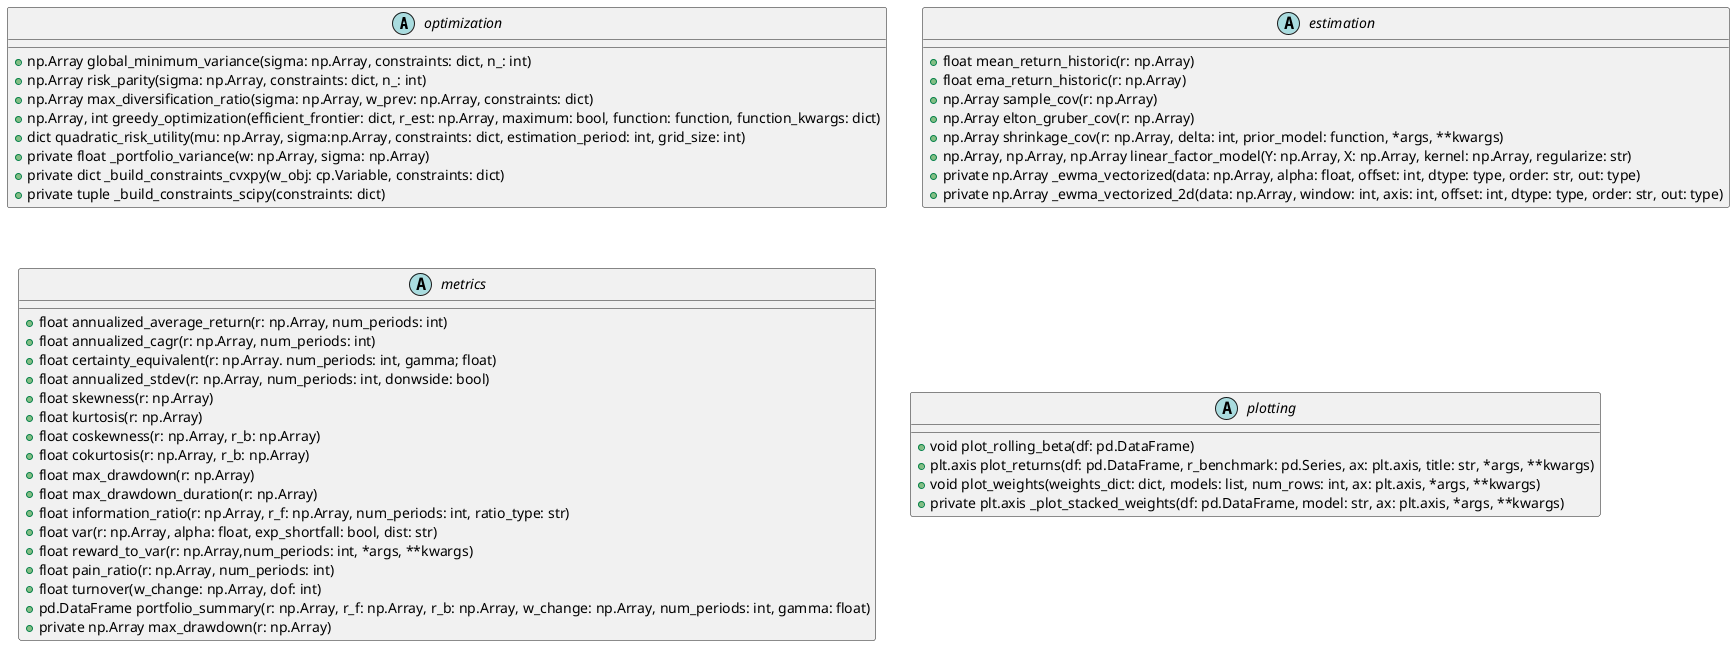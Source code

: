 @startuml

abstract class optimization {
    + np.Array global_minimum_variance(sigma: np.Array, constraints: dict, n_: int)
    + np.Array risk_parity(sigma: np.Array, constraints: dict, n_: int)
    + np.Array max_diversification_ratio(sigma: np.Array, w_prev: np.Array, constraints: dict)
    + np.Array, int greedy_optimization(efficient_frontier: dict, r_est: np.Array, maximum: bool, function: function, function_kwargs: dict)
    + dict quadratic_risk_utility(mu: np.Array, sigma:np.Array, constraints: dict, estimation_period: int, grid_size: int)
    + private float _portfolio_variance(w: np.Array, sigma: np.Array)
    + private dict _build_constraints_cvxpy(w_obj: cp.Variable, constraints: dict)
    + private tuple _build_constraints_scipy(constraints: dict)
}

abstract class estimation {
    + float mean_return_historic(r: np.Array)
    + float ema_return_historic(r: np.Array)
    + np.Array sample_cov(r: np.Array)
    + np.Array elton_gruber_cov(r: np.Array)
    + np.Array shrinkage_cov(r: np.Array, delta: int, prior_model: function, *args, **kwargs)
    + np.Array, np.Array, np.Array linear_factor_model(Y: np.Array, X: np.Array, kernel: np.Array, regularize: str)
    + private np.Array _ewma_vectorized(data: np.Array, alpha: float, offset: int, dtype: type, order: str, out: type)
    + private np.Array _ewma_vectorized_2d(data: np.Array, window: int, axis: int, offset: int, dtype: type, order: str, out: type)
}


abstract class metrics {
    + float annualized_average_return(r: np.Array, num_periods: int)
    + float annualized_cagr(r: np.Array, num_periods: int)
    + float certainty_equivalent(r: np.Array. num_periods: int, gamma; float)
    + float annualized_stdev(r: np.Array, num_periods: int, donwside: bool)
    + float skewness(r: np.Array)
    + float kurtosis(r: np.Array)
    + float coskewness(r: np.Array, r_b: np.Array)
    + float cokurtosis(r: np.Array, r_b: np.Array)
    + float max_drawdown(r: np.Array)
    + float max_drawdown_duration(r: np.Array)
    + float information_ratio(r: np.Array, r_f: np.Array, num_periods: int, ratio_type: str)
    + float var(r: np.Array, alpha: float, exp_shortfall: bool, dist: str)
    + float reward_to_var(r: np.Array,num_periods: int, *args, **kwargs)
    + float pain_ratio(r: np.Array, num_periods: int)
    + float turnover(w_change: np.Array, dof: int)
    + pd.DataFrame portfolio_summary(r: np.Array, r_f: np.Array, r_b: np.Array, w_change: np.Array, num_periods: int, gamma: float)
    + private np.Array max_drawdown(r: np.Array)


}

abstract class plotting {
    + void plot_rolling_beta(df: pd.DataFrame)
    + plt.axis plot_returns(df: pd.DataFrame, r_benchmark: pd.Series, ax: plt.axis, title: str, *args, **kwargs)
    + void plot_weights(weights_dict: dict, models: list, num_rows: int, ax: plt.axis, *args, **kwargs)
    + private plt.axis _plot_stacked_weights(df: pd.DataFrame, model: str, ax: plt.axis, *args, **kwargs)
}

@enduml